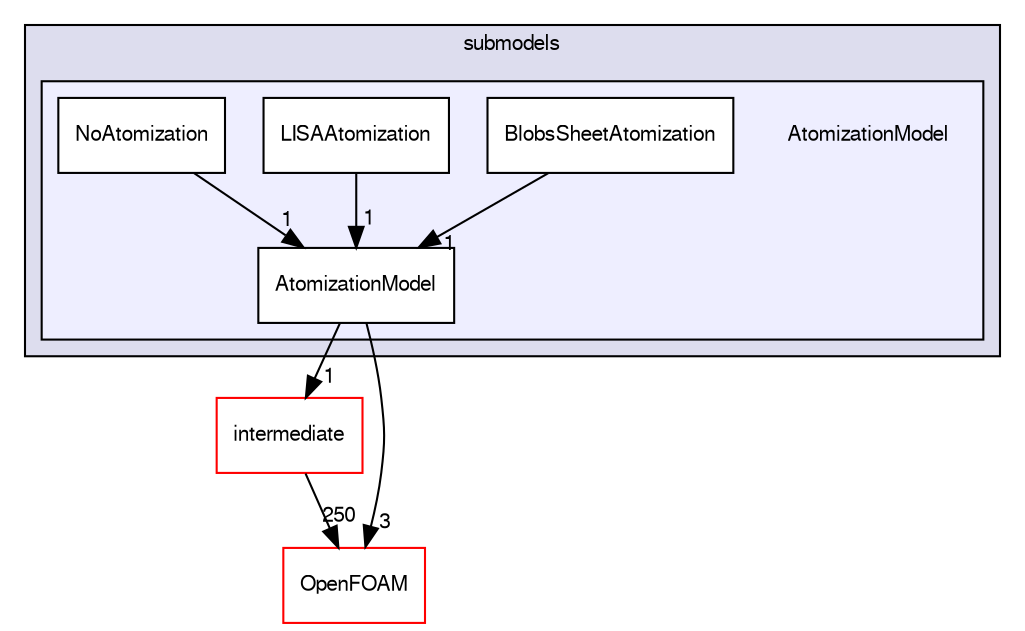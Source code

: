 digraph "src/lagrangian/spray/submodels/AtomizationModel" {
  bgcolor=transparent;
  compound=true
  node [ fontsize="10", fontname="FreeSans"];
  edge [ labelfontsize="10", labelfontname="FreeSans"];
  subgraph clusterdir_03a209607acdac05f1cb82250460b2d6 {
    graph [ bgcolor="#ddddee", pencolor="black", label="submodels" fontname="FreeSans", fontsize="10", URL="dir_03a209607acdac05f1cb82250460b2d6.html"]
  subgraph clusterdir_c04aec180e0de933cb1ce0e040f1f431 {
    graph [ bgcolor="#eeeeff", pencolor="black", label="" URL="dir_c04aec180e0de933cb1ce0e040f1f431.html"];
    dir_c04aec180e0de933cb1ce0e040f1f431 [shape=plaintext label="AtomizationModel"];
    dir_c5140c70a0de325936e2f0836d17f5d3 [shape=box label="AtomizationModel" color="black" fillcolor="white" style="filled" URL="dir_c5140c70a0de325936e2f0836d17f5d3.html"];
    dir_fb5963dee1db80f8d3aceda69b23b88b [shape=box label="BlobsSheetAtomization" color="black" fillcolor="white" style="filled" URL="dir_fb5963dee1db80f8d3aceda69b23b88b.html"];
    dir_20940d1de9510184f44af54ae5cf7195 [shape=box label="LISAAtomization" color="black" fillcolor="white" style="filled" URL="dir_20940d1de9510184f44af54ae5cf7195.html"];
    dir_aae326796e4de325bee85f9c1a610e88 [shape=box label="NoAtomization" color="black" fillcolor="white" style="filled" URL="dir_aae326796e4de325bee85f9c1a610e88.html"];
  }
  }
  dir_d3c32a493136c130c1f0d51f4f35c297 [shape=box label="intermediate" color="red" URL="dir_d3c32a493136c130c1f0d51f4f35c297.html"];
  dir_c5473ff19b20e6ec4dfe5c310b3778a8 [shape=box label="OpenFOAM" color="red" URL="dir_c5473ff19b20e6ec4dfe5c310b3778a8.html"];
  dir_aae326796e4de325bee85f9c1a610e88->dir_c5140c70a0de325936e2f0836d17f5d3 [headlabel="1", labeldistance=1.5 headhref="dir_001524_001521.html"];
  dir_20940d1de9510184f44af54ae5cf7195->dir_c5140c70a0de325936e2f0836d17f5d3 [headlabel="1", labeldistance=1.5 headhref="dir_001523_001521.html"];
  dir_d3c32a493136c130c1f0d51f4f35c297->dir_c5473ff19b20e6ec4dfe5c310b3778a8 [headlabel="250", labeldistance=1.5 headhref="dir_001214_001732.html"];
  dir_c5140c70a0de325936e2f0836d17f5d3->dir_d3c32a493136c130c1f0d51f4f35c297 [headlabel="1", labeldistance=1.5 headhref="dir_001521_001214.html"];
  dir_c5140c70a0de325936e2f0836d17f5d3->dir_c5473ff19b20e6ec4dfe5c310b3778a8 [headlabel="3", labeldistance=1.5 headhref="dir_001521_001732.html"];
  dir_fb5963dee1db80f8d3aceda69b23b88b->dir_c5140c70a0de325936e2f0836d17f5d3 [headlabel="1", labeldistance=1.5 headhref="dir_001522_001521.html"];
}
